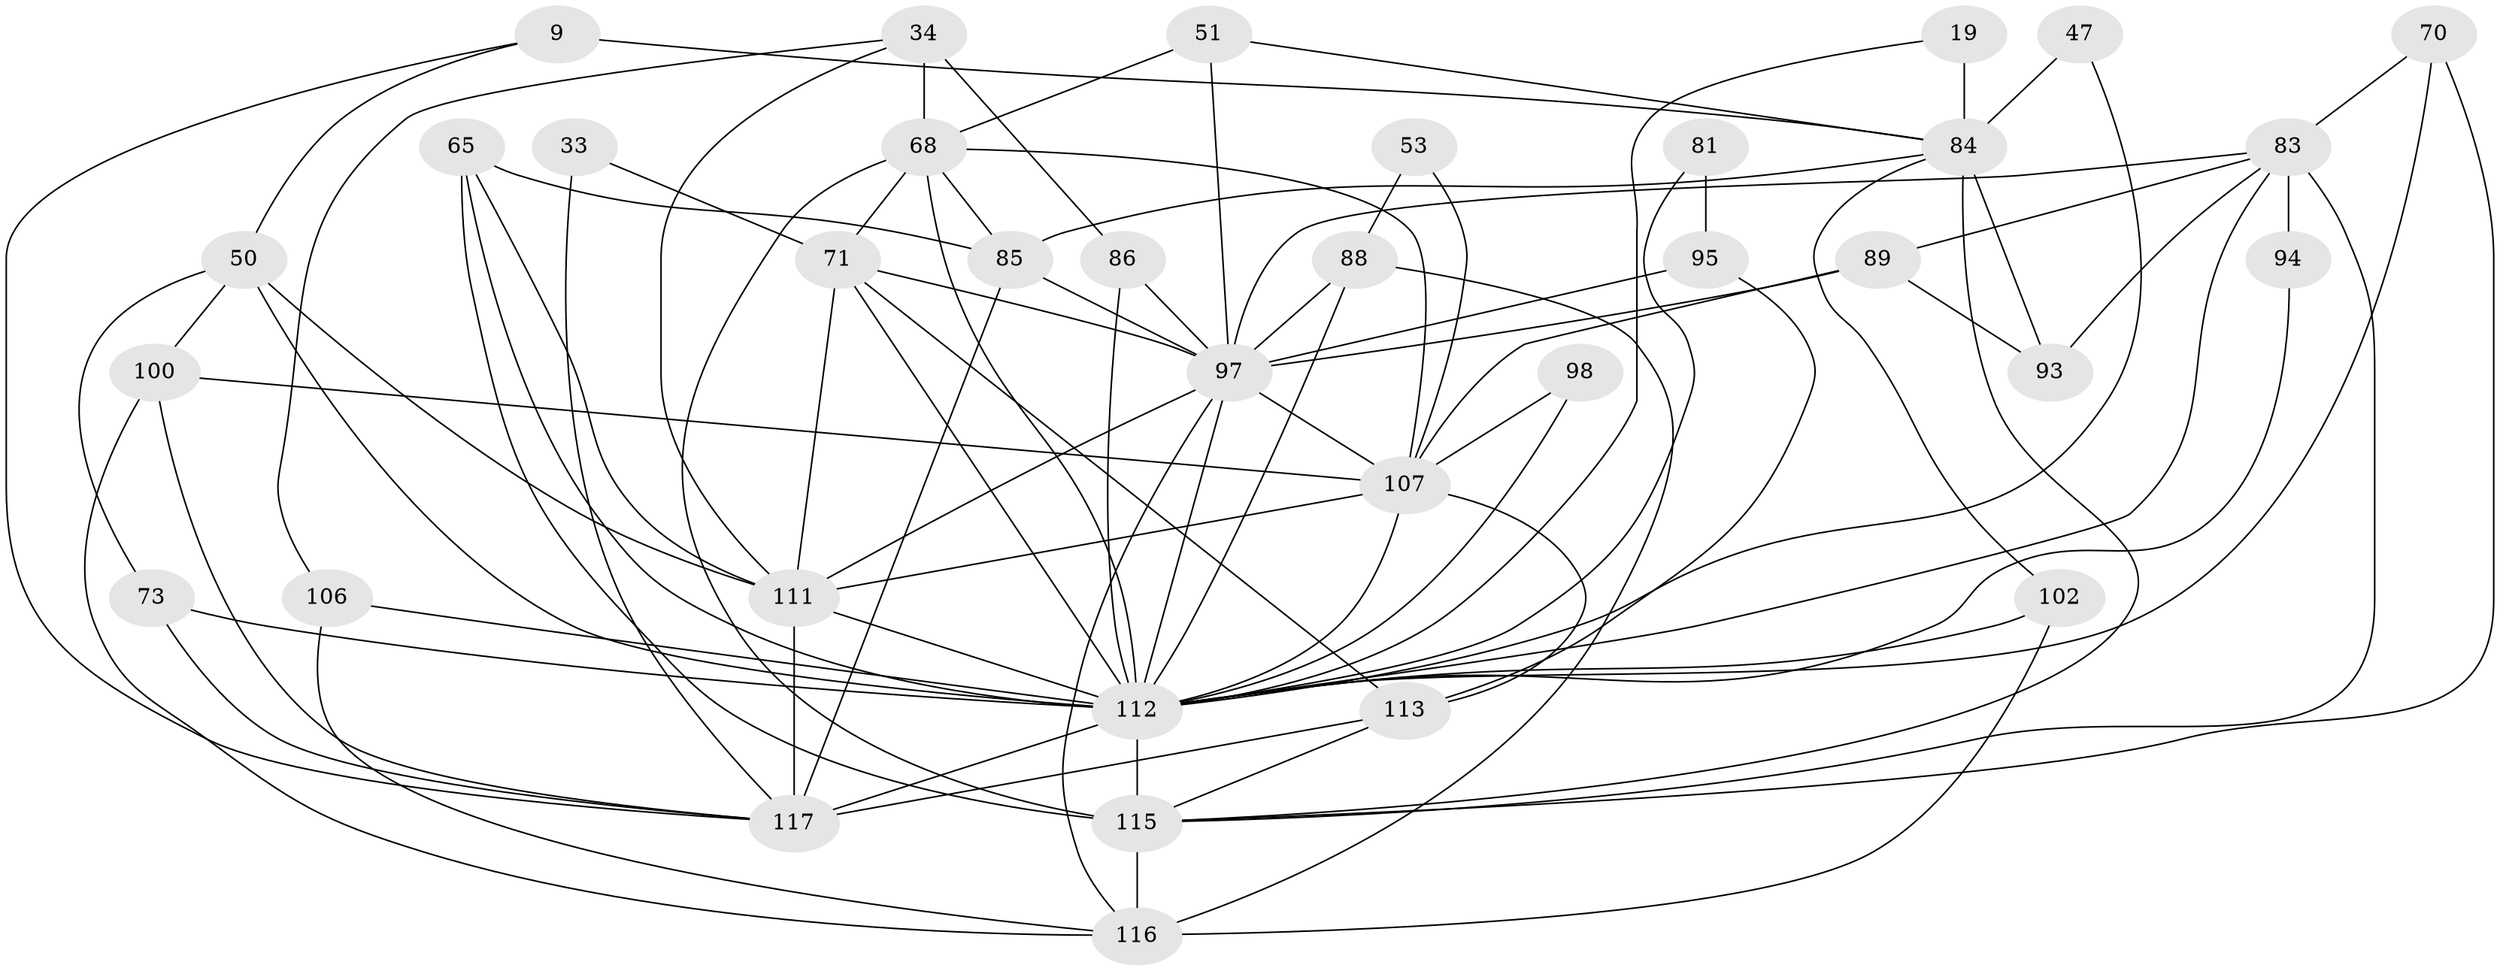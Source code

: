 // original degree distribution, {4: 0.3418803418803419, 3: 0.2564102564102564, 2: 0.1111111111111111, 7: 0.017094017094017096, 6: 0.06837606837606838, 5: 0.1794871794871795, 9: 0.008547008547008548, 8: 0.017094017094017096}
// Generated by graph-tools (version 1.1) at 2025/53/03/04/25 21:53:33]
// undirected, 35 vertices, 88 edges
graph export_dot {
graph [start="1"]
  node [color=gray90,style=filled];
  9;
  19;
  33;
  34;
  47;
  50 [super="+25+7"];
  51 [super="+14"];
  53;
  65 [super="+40"];
  68 [super="+54"];
  70 [super="+43"];
  71 [super="+24+31"];
  73 [super="+67"];
  81;
  83 [super="+15+52"];
  84 [super="+1+62+42"];
  85 [super="+60"];
  86 [super="+11"];
  88 [super="+18+77"];
  89;
  93 [super="+90"];
  94;
  95 [super="+46"];
  97 [super="+72+5+21"];
  98;
  100;
  102 [super="+75"];
  106;
  107 [super="+20+74+99+103"];
  111 [super="+79+91+69"];
  112 [super="+105+104+80+96+110+108"];
  113 [super="+37"];
  115 [super="+44+114"];
  116 [super="+29"];
  117 [super="+2+32"];
  9 -- 84 [weight=2];
  9 -- 117;
  9 -- 50;
  19 -- 84 [weight=2];
  19 -- 112;
  33 -- 71;
  33 -- 117;
  34 -- 86 [weight=2];
  34 -- 106;
  34 -- 68 [weight=2];
  34 -- 111;
  47 -- 84;
  47 -- 112;
  50 -- 100;
  50 -- 111;
  50 -- 73;
  50 -- 112;
  51 -- 97 [weight=2];
  51 -- 68;
  51 -- 84;
  53 -- 88;
  53 -- 107;
  65 -- 111 [weight=2];
  65 -- 112;
  65 -- 115 [weight=2];
  65 -- 85;
  68 -- 85;
  68 -- 71 [weight=2];
  68 -- 107 [weight=2];
  68 -- 115;
  68 -- 112 [weight=3];
  70 -- 115;
  70 -- 83 [weight=2];
  70 -- 112 [weight=2];
  71 -- 113;
  71 -- 112 [weight=8];
  71 -- 111;
  71 -- 97;
  73 -- 117 [weight=2];
  73 -- 112 [weight=4];
  81 -- 95 [weight=2];
  81 -- 112;
  83 -- 115 [weight=2];
  83 -- 89;
  83 -- 97;
  83 -- 93;
  83 -- 94 [weight=2];
  83 -- 112;
  84 -- 115 [weight=3];
  84 -- 93 [weight=3];
  84 -- 102;
  84 -- 85;
  85 -- 117;
  85 -- 97;
  86 -- 97;
  86 -- 112 [weight=2];
  88 -- 97 [weight=5];
  88 -- 116;
  88 -- 112;
  89 -- 93 [weight=2];
  89 -- 107 [weight=2];
  89 -- 97;
  94 -- 112;
  95 -- 113 [weight=2];
  95 -- 97 [weight=2];
  97 -- 112 [weight=2];
  97 -- 111;
  97 -- 116;
  97 -- 107 [weight=3];
  98 -- 107;
  98 -- 112;
  100 -- 116;
  100 -- 107 [weight=2];
  100 -- 117;
  102 -- 116 [weight=2];
  102 -- 112 [weight=2];
  106 -- 116;
  106 -- 112;
  107 -- 113;
  107 -- 111;
  107 -- 112 [weight=3];
  111 -- 117 [weight=3];
  111 -- 112 [weight=4];
  112 -- 115 [weight=7];
  112 -- 117;
  113 -- 117 [weight=2];
  113 -- 115 [weight=2];
  115 -- 116 [weight=3];
}
